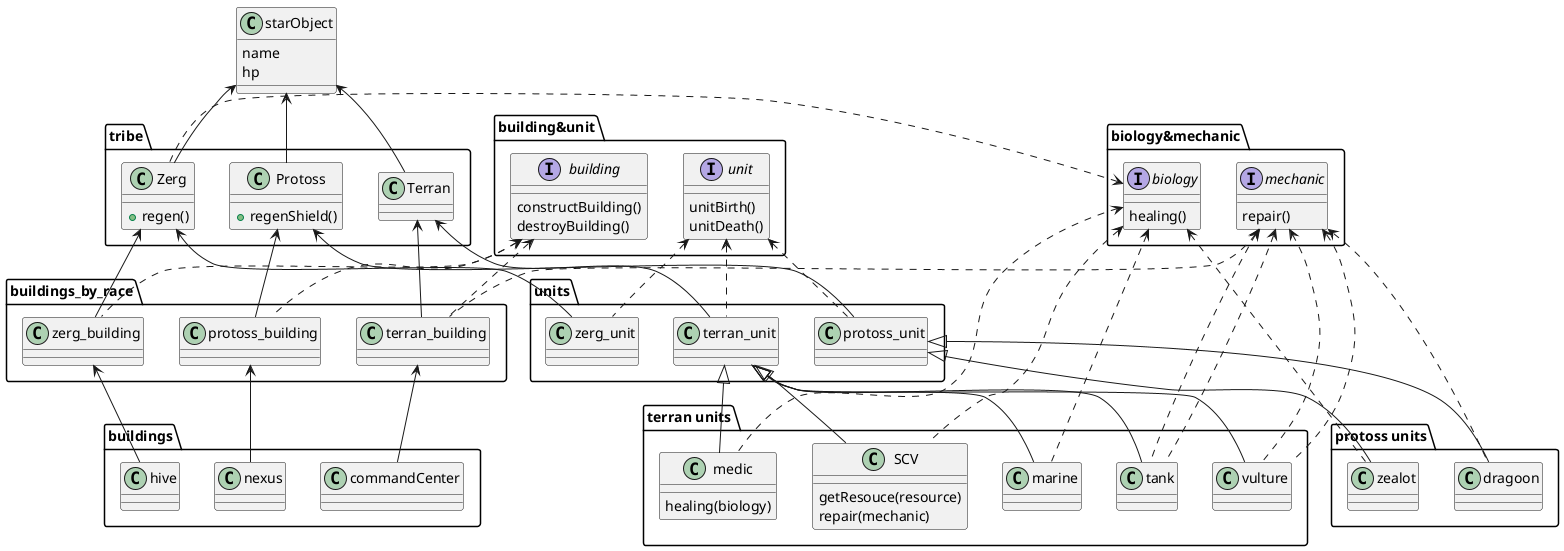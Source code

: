 @startuml
class starObject{
    name
    hp
   }

package building&unit {

    interface unit{
    unitBirth()
    unitDeath()
    }

    interface building{
    constructBuilding()
    destroyBuilding()
    }

}
package biology&mechanic {
    interface biology{
        healing()
        }

        interface mechanic{
        repair()
    }
}

package buildings_by_race {
    class terran_building
    class zerg_building
    class protoss_building
}

package units {
 class "terran_unit"
 class zerg_unit
 class protoss_unit
}
package "tribe" {
    class  "Terran"
    class  "Zerg"{
         +regen()
    }
    class  "Protoss"{
        +regenShield()
    }
}
package "terran units" {
   class vulture
   class tank
   class marine
   class medic {
   healing(biology)
   }
   class SCV {
   getResouce(resource)
   repair(mechanic)
   }
}
package "protoss units" {
    class zealot
    class dragoon
}

package "buildings" {
class commandCenter
class hive
class nexus
}
starObject <-- "Terran"
starObject <-- "Zerg"
starObject <-- "Protoss"
biology <.. Zerg


unit <.. terran_unit
unit <.. zerg_unit
unit <.. protoss_unit

Terran <-- terran_unit
Zerg <-- zerg_unit
Protoss <-- protoss_unit

building  <.. terran_building
building  <.. zerg_building
building  <.. protoss_building
mechanic  <.. terran_building

Terran  <-- terran_building
Zerg  <-- zerg_building
Protoss  <-- protoss_building

"terran_unit" <|-- "medic"
"terran_unit" <|-- "SCV"
"terran_unit" <|-- "tank"
"terran_unit" <|-- "vulture"
"terran_unit" <|-- "marine"

protoss_unit <|-- zealot
protoss_unit <|-- dragoon

"biology" <.. "medic"
"biology" <.. "SCV"
"mechanic" <.. "tank"
"mechanic" <.. "vulture"
"biology" <.. "marine"
"biology" <.. zealot
"mechanic" <.. dragoon

"mechanic" <.. "tank"
"mechanic" <.. "vulture"

terran_building <-- commandCenter
zerg_building <-- hive
protoss_building <-- nexus

@enduml
